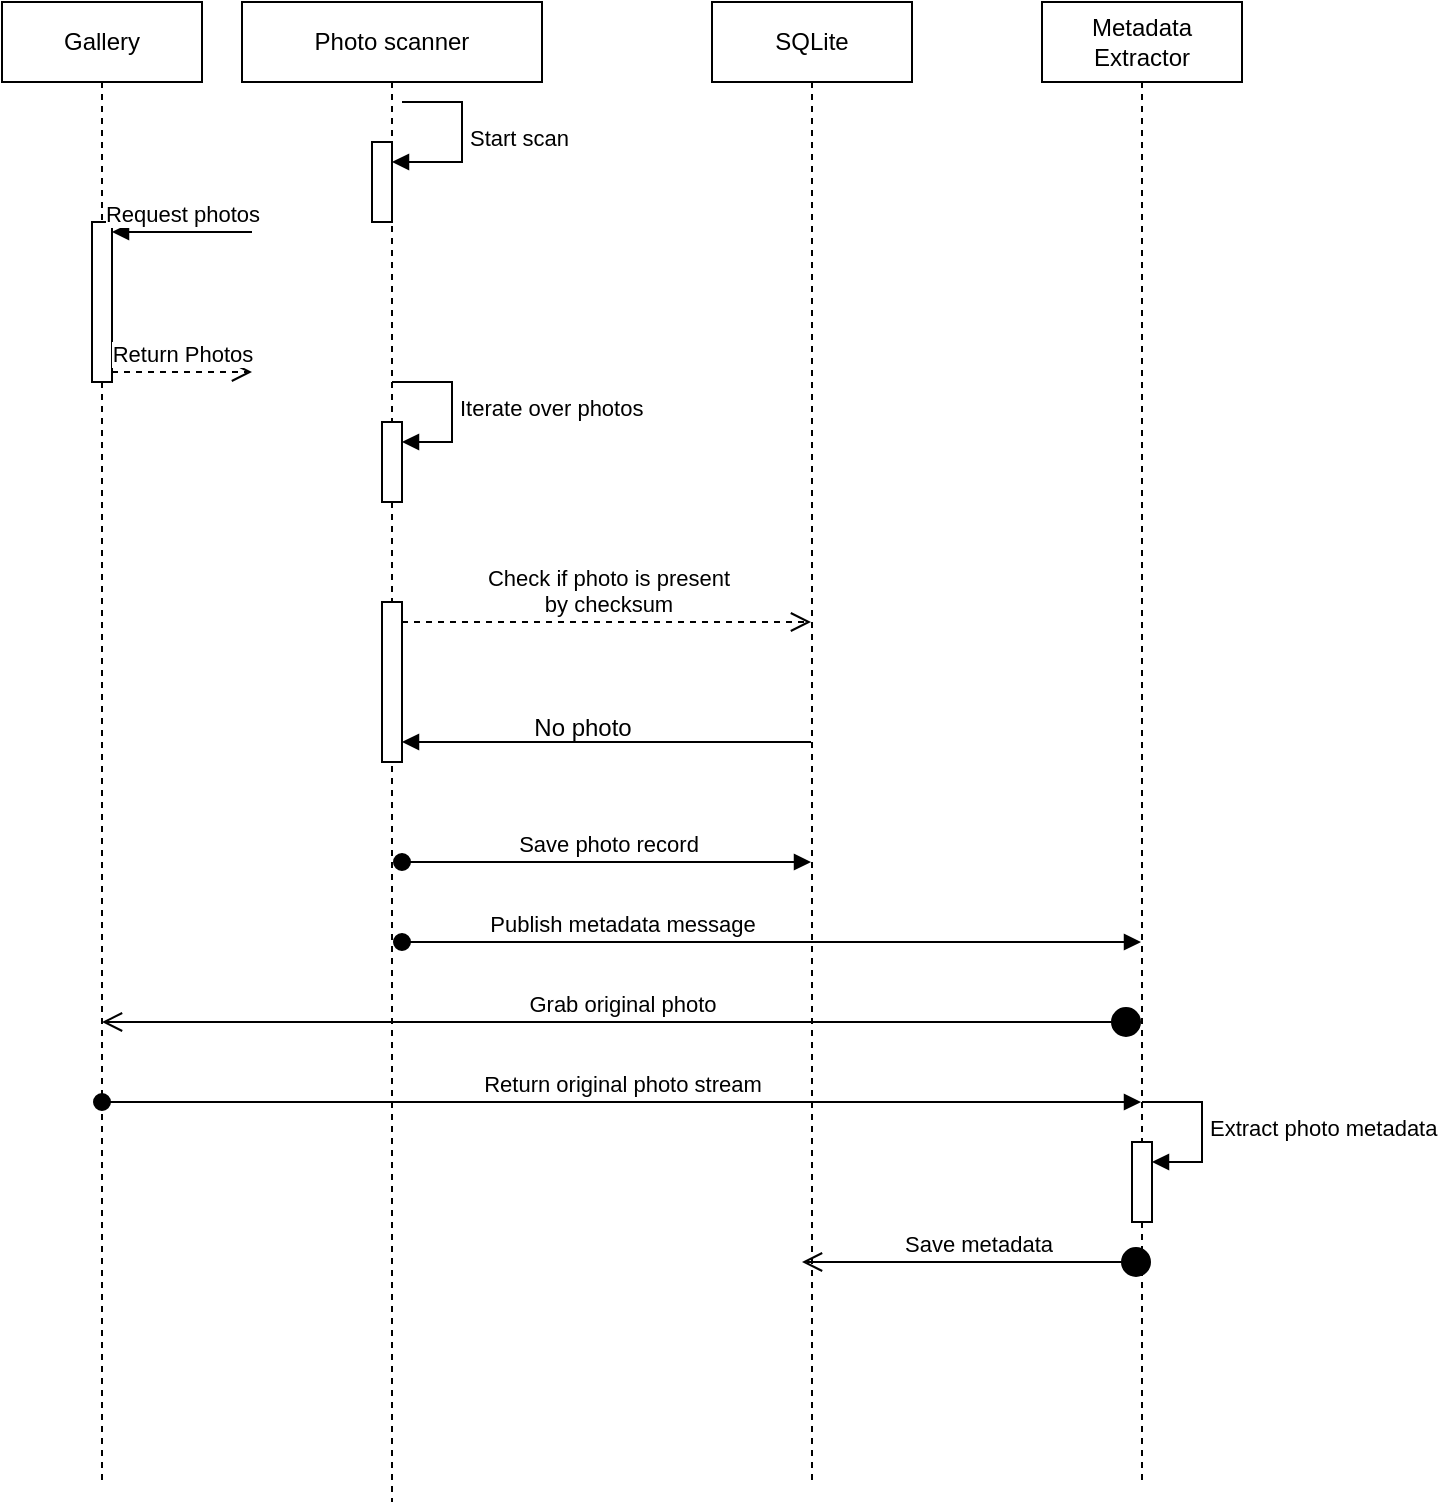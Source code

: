 <mxfile version="26.1.1">
  <diagram name="Page-1" id="0783ab3e-0a74-02c8-0abd-f7b4e66b4bec">
    <mxGraphModel dx="2074" dy="1106" grid="1" gridSize="10" guides="1" tooltips="1" connect="1" arrows="1" fold="1" page="1" pageScale="1" pageWidth="850" pageHeight="1100" background="none" math="0" shadow="0">
      <root>
        <mxCell id="0" />
        <mxCell id="1" parent="0" />
        <mxCell id="Bm6jAi3F0s3E43qV5JZB-27" value="Gallery" style="shape=umlLifeline;perimeter=lifelinePerimeter;whiteSpace=wrap;html=1;container=1;dropTarget=0;collapsible=0;recursiveResize=0;outlineConnect=0;portConstraint=eastwest;newEdgeStyle={&quot;curved&quot;:0,&quot;rounded&quot;:0};" vertex="1" parent="1">
          <mxGeometry x="70" y="50" width="100" height="740" as="geometry" />
        </mxCell>
        <mxCell id="Bm6jAi3F0s3E43qV5JZB-42" value="" style="html=1;points=[[0,0,0,0,5],[0,1,0,0,-5],[1,0,0,0,5],[1,1,0,0,-5]];perimeter=orthogonalPerimeter;outlineConnect=0;targetShapes=umlLifeline;portConstraint=eastwest;newEdgeStyle={&quot;curved&quot;:0,&quot;rounded&quot;:0};" vertex="1" parent="Bm6jAi3F0s3E43qV5JZB-27">
          <mxGeometry x="45" y="110" width="10" height="80" as="geometry" />
        </mxCell>
        <mxCell id="Bm6jAi3F0s3E43qV5JZB-43" value="Request photos" style="html=1;verticalAlign=bottom;endArrow=block;curved=0;rounded=0;entryX=1;entryY=0;entryDx=0;entryDy=5;" edge="1" target="Bm6jAi3F0s3E43qV5JZB-42" parent="Bm6jAi3F0s3E43qV5JZB-27">
          <mxGeometry relative="1" as="geometry">
            <mxPoint x="125" y="115" as="sourcePoint" />
          </mxGeometry>
        </mxCell>
        <mxCell id="Bm6jAi3F0s3E43qV5JZB-44" value="Return Photos" style="html=1;verticalAlign=bottom;endArrow=open;dashed=1;endSize=8;curved=0;rounded=0;exitX=1;exitY=1;exitDx=0;exitDy=-5;" edge="1" source="Bm6jAi3F0s3E43qV5JZB-42" parent="Bm6jAi3F0s3E43qV5JZB-27">
          <mxGeometry relative="1" as="geometry">
            <mxPoint x="125" y="185" as="targetPoint" />
          </mxGeometry>
        </mxCell>
        <mxCell id="Bm6jAi3F0s3E43qV5JZB-29" value="Photo scanner" style="shape=umlLifeline;perimeter=lifelinePerimeter;whiteSpace=wrap;html=1;container=1;dropTarget=0;collapsible=0;recursiveResize=0;outlineConnect=0;portConstraint=eastwest;newEdgeStyle={&quot;curved&quot;:0,&quot;rounded&quot;:0};" vertex="1" parent="1">
          <mxGeometry x="190" y="50" width="150" height="750" as="geometry" />
        </mxCell>
        <mxCell id="Bm6jAi3F0s3E43qV5JZB-38" value="" style="html=1;points=[[0,0,0,0,5],[0,1,0,0,-5],[1,0,0,0,5],[1,1,0,0,-5]];perimeter=orthogonalPerimeter;outlineConnect=0;targetShapes=umlLifeline;portConstraint=eastwest;newEdgeStyle={&quot;curved&quot;:0,&quot;rounded&quot;:0};" vertex="1" parent="Bm6jAi3F0s3E43qV5JZB-29">
          <mxGeometry x="65" y="70" width="10" height="40" as="geometry" />
        </mxCell>
        <mxCell id="Bm6jAi3F0s3E43qV5JZB-39" value="Start scan" style="html=1;align=left;spacingLeft=2;endArrow=block;rounded=0;edgeStyle=orthogonalEdgeStyle;curved=0;rounded=0;" edge="1" target="Bm6jAi3F0s3E43qV5JZB-38" parent="Bm6jAi3F0s3E43qV5JZB-29">
          <mxGeometry relative="1" as="geometry">
            <mxPoint x="80" y="50" as="sourcePoint" />
            <Array as="points">
              <mxPoint x="110" y="80" />
            </Array>
          </mxGeometry>
        </mxCell>
        <mxCell id="Bm6jAi3F0s3E43qV5JZB-45" value="" style="html=1;points=[[0,0,0,0,5],[0,1,0,0,-5],[1,0,0,0,5],[1,1,0,0,-5]];perimeter=orthogonalPerimeter;outlineConnect=0;targetShapes=umlLifeline;portConstraint=eastwest;newEdgeStyle={&quot;curved&quot;:0,&quot;rounded&quot;:0};" vertex="1" parent="Bm6jAi3F0s3E43qV5JZB-29">
          <mxGeometry x="70" y="210" width="10" height="40" as="geometry" />
        </mxCell>
        <mxCell id="Bm6jAi3F0s3E43qV5JZB-46" value="Iterate over photos" style="html=1;align=left;spacingLeft=2;endArrow=block;rounded=0;edgeStyle=orthogonalEdgeStyle;curved=0;rounded=0;" edge="1" target="Bm6jAi3F0s3E43qV5JZB-45" parent="Bm6jAi3F0s3E43qV5JZB-29">
          <mxGeometry relative="1" as="geometry">
            <mxPoint x="75" y="190" as="sourcePoint" />
            <Array as="points">
              <mxPoint x="105" y="220" />
            </Array>
          </mxGeometry>
        </mxCell>
        <mxCell id="Bm6jAi3F0s3E43qV5JZB-47" value="" style="html=1;points=[[0,0,0,0,5],[0,1,0,0,-5],[1,0,0,0,5],[1,1,0,0,-5]];perimeter=orthogonalPerimeter;outlineConnect=0;targetShapes=umlLifeline;portConstraint=eastwest;newEdgeStyle={&quot;curved&quot;:0,&quot;rounded&quot;:0};" vertex="1" parent="Bm6jAi3F0s3E43qV5JZB-29">
          <mxGeometry x="70" y="300" width="10" height="80" as="geometry" />
        </mxCell>
        <mxCell id="Bm6jAi3F0s3E43qV5JZB-30" value="&lt;div&gt;Metadata &lt;br&gt;&lt;/div&gt;&lt;div&gt;Extractor&lt;/div&gt;" style="shape=umlLifeline;perimeter=lifelinePerimeter;whiteSpace=wrap;html=1;container=1;dropTarget=0;collapsible=0;recursiveResize=0;outlineConnect=0;portConstraint=eastwest;newEdgeStyle={&quot;curved&quot;:0,&quot;rounded&quot;:0};" vertex="1" parent="1">
          <mxGeometry x="590" y="50" width="100" height="740" as="geometry" />
        </mxCell>
        <mxCell id="Bm6jAi3F0s3E43qV5JZB-63" value="" style="html=1;points=[[0,0,0,0,5],[0,1,0,0,-5],[1,0,0,0,5],[1,1,0,0,-5]];perimeter=orthogonalPerimeter;outlineConnect=0;targetShapes=umlLifeline;portConstraint=eastwest;newEdgeStyle={&quot;curved&quot;:0,&quot;rounded&quot;:0};" vertex="1" parent="Bm6jAi3F0s3E43qV5JZB-30">
          <mxGeometry x="45" y="570" width="10" height="40" as="geometry" />
        </mxCell>
        <mxCell id="Bm6jAi3F0s3E43qV5JZB-64" value="Extract photo metadata" style="html=1;align=left;spacingLeft=2;endArrow=block;rounded=0;edgeStyle=orthogonalEdgeStyle;curved=0;rounded=0;" edge="1" target="Bm6jAi3F0s3E43qV5JZB-63" parent="Bm6jAi3F0s3E43qV5JZB-30">
          <mxGeometry relative="1" as="geometry">
            <mxPoint x="50" y="550" as="sourcePoint" />
            <Array as="points">
              <mxPoint x="80" y="580" />
            </Array>
          </mxGeometry>
        </mxCell>
        <mxCell id="Bm6jAi3F0s3E43qV5JZB-31" value="&lt;div&gt;SQLite&lt;/div&gt;" style="shape=umlLifeline;perimeter=lifelinePerimeter;whiteSpace=wrap;html=1;container=1;dropTarget=0;collapsible=0;recursiveResize=0;outlineConnect=0;portConstraint=eastwest;newEdgeStyle={&quot;curved&quot;:0,&quot;rounded&quot;:0};" vertex="1" parent="1">
          <mxGeometry x="425" y="50" width="100" height="740" as="geometry" />
        </mxCell>
        <mxCell id="Bm6jAi3F0s3E43qV5JZB-48" value="" style="html=1;verticalAlign=bottom;endArrow=block;curved=0;rounded=0;entryX=1;entryY=0;entryDx=0;entryDy=5;" edge="1" parent="1">
          <mxGeometry relative="1" as="geometry">
            <mxPoint x="474.5" y="420" as="sourcePoint" />
            <mxPoint x="270" y="420" as="targetPoint" />
          </mxGeometry>
        </mxCell>
        <mxCell id="Bm6jAi3F0s3E43qV5JZB-49" value="&lt;div&gt;Check if photo is present&lt;/div&gt;&lt;div&gt;by checksum&lt;/div&gt;" style="html=1;verticalAlign=bottom;endArrow=open;dashed=1;endSize=8;curved=0;rounded=0;exitX=1;exitY=1;exitDx=0;exitDy=-5;" edge="1" parent="1">
          <mxGeometry relative="1" as="geometry">
            <mxPoint x="474.5" y="360" as="targetPoint" />
            <mxPoint x="270" y="360" as="sourcePoint" />
          </mxGeometry>
        </mxCell>
        <mxCell id="Bm6jAi3F0s3E43qV5JZB-50" value="No photo" style="text;html=1;align=center;verticalAlign=middle;resizable=0;points=[];autosize=1;strokeColor=none;fillColor=none;" vertex="1" parent="1">
          <mxGeometry x="325" y="398" width="70" height="30" as="geometry" />
        </mxCell>
        <mxCell id="Bm6jAi3F0s3E43qV5JZB-51" value="Save photo record" style="html=1;verticalAlign=bottom;startArrow=oval;startFill=1;endArrow=block;startSize=8;curved=0;rounded=0;" edge="1" parent="1" target="Bm6jAi3F0s3E43qV5JZB-31">
          <mxGeometry width="60" relative="1" as="geometry">
            <mxPoint x="270" y="480" as="sourcePoint" />
            <mxPoint x="330" y="480" as="targetPoint" />
          </mxGeometry>
        </mxCell>
        <mxCell id="Bm6jAi3F0s3E43qV5JZB-53" value="Publish metadata message" style="html=1;verticalAlign=bottom;startArrow=oval;startFill=1;endArrow=block;startSize=8;curved=0;rounded=0;" edge="1" parent="1" target="Bm6jAi3F0s3E43qV5JZB-30">
          <mxGeometry x="-0.405" width="60" relative="1" as="geometry">
            <mxPoint x="270" y="520" as="sourcePoint" />
            <mxPoint x="330" y="520" as="targetPoint" />
            <mxPoint as="offset" />
          </mxGeometry>
        </mxCell>
        <mxCell id="Bm6jAi3F0s3E43qV5JZB-56" value="Save metadata" style="html=1;verticalAlign=bottom;startArrow=circle;startFill=1;endArrow=open;startSize=6;endSize=8;curved=0;rounded=0;" edge="1" parent="1">
          <mxGeometry width="80" relative="1" as="geometry">
            <mxPoint x="645" y="680" as="sourcePoint" />
            <mxPoint x="470" y="680" as="targetPoint" />
          </mxGeometry>
        </mxCell>
        <mxCell id="Bm6jAi3F0s3E43qV5JZB-61" value="Grab original photo" style="html=1;verticalAlign=bottom;startArrow=circle;startFill=1;endArrow=open;startSize=6;endSize=8;curved=0;rounded=0;" edge="1" parent="1">
          <mxGeometry width="80" relative="1" as="geometry">
            <mxPoint x="640" y="560" as="sourcePoint" />
            <mxPoint x="120" y="560" as="targetPoint" />
          </mxGeometry>
        </mxCell>
        <mxCell id="Bm6jAi3F0s3E43qV5JZB-62" value="Return original photo stream" style="html=1;verticalAlign=bottom;startArrow=oval;startFill=1;endArrow=block;startSize=8;curved=0;rounded=0;" edge="1" parent="1" target="Bm6jAi3F0s3E43qV5JZB-30">
          <mxGeometry width="60" relative="1" as="geometry">
            <mxPoint x="120" y="600" as="sourcePoint" />
            <mxPoint x="180" y="600" as="targetPoint" />
          </mxGeometry>
        </mxCell>
      </root>
    </mxGraphModel>
  </diagram>
</mxfile>
